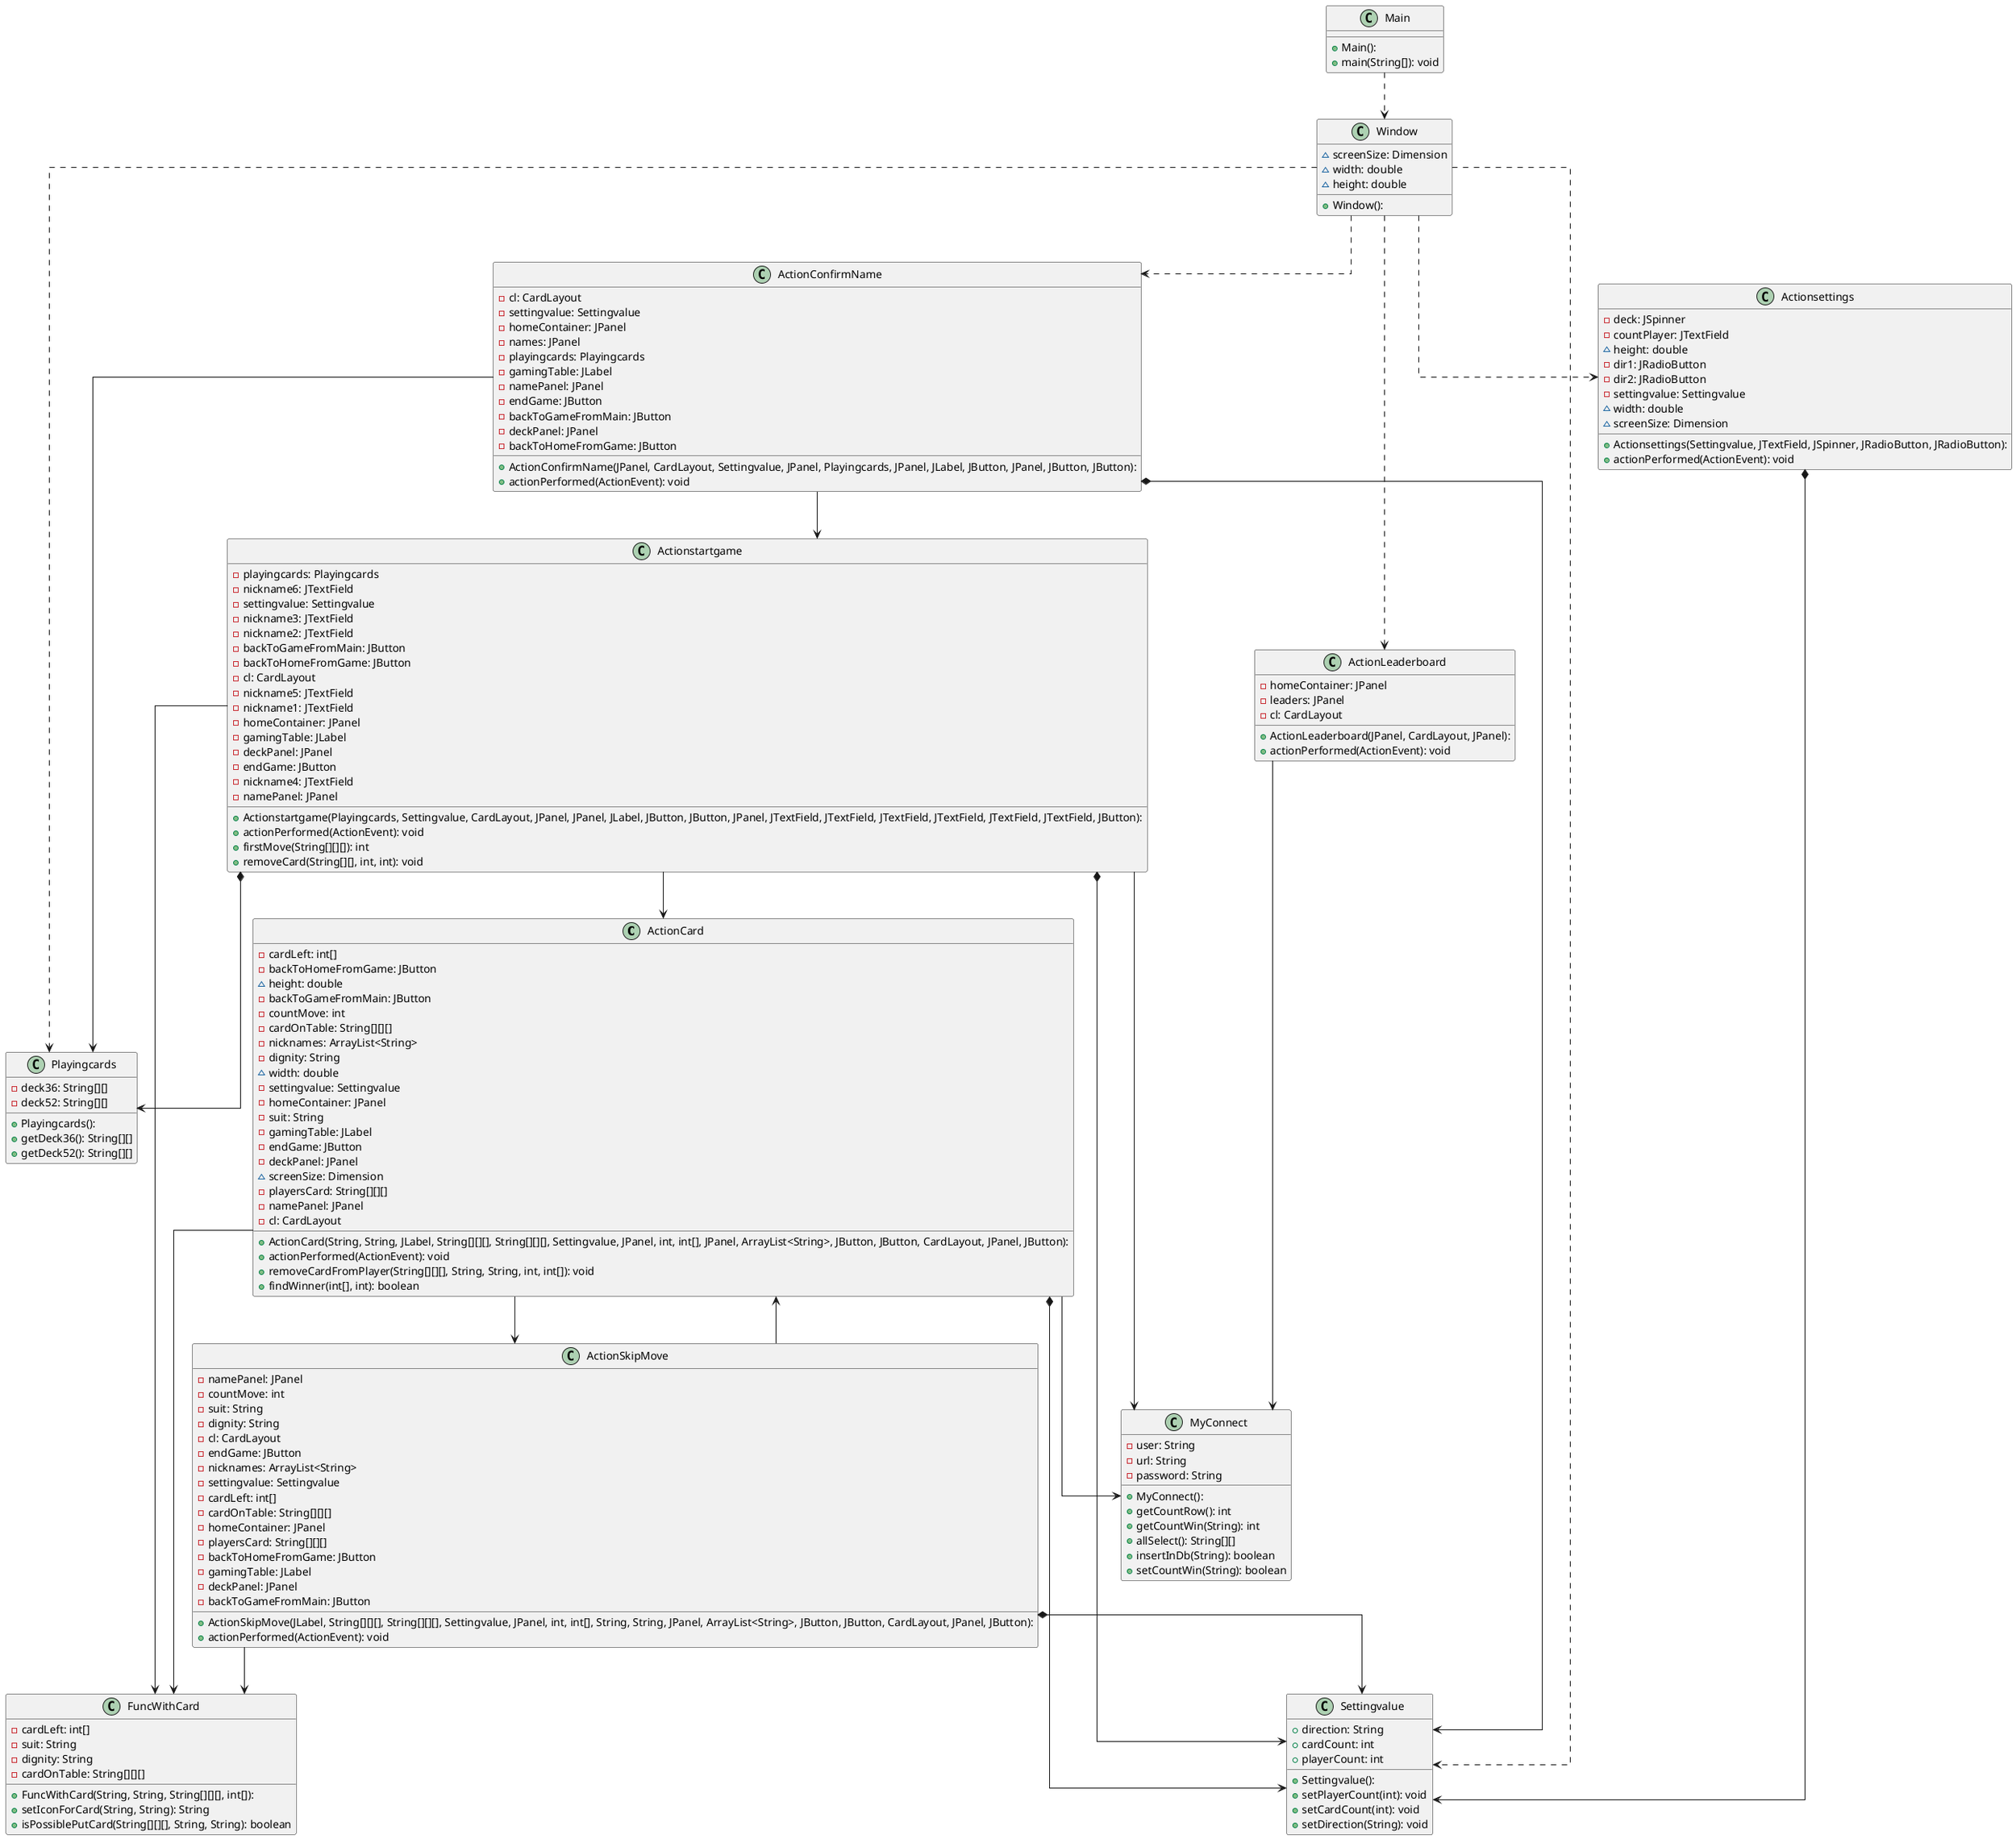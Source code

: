 @startuml

top to bottom direction
skinparam linetype ortho

class ActionCard {
  + ActionCard(String, String, JLabel, String[][][], String[][][], Settingvalue, JPanel, int, int[], JPanel, ArrayList<String>, JButton, JButton, CardLayout, JPanel, JButton):
  - cardLeft: int[]
  - backToHomeFromGame: JButton
  ~ height: double
  - backToGameFromMain: JButton
  - countMove: int
  - cardOnTable: String[][][]
  - nicknames: ArrayList<String>
  - dignity: String
  ~ width: double
  - settingvalue: Settingvalue
  - homeContainer: JPanel
  - suit: String
  - gamingTable: JLabel
  - endGame: JButton
  - deckPanel: JPanel
  ~ screenSize: Dimension
  - playersCard: String[][][]
  - namePanel: JPanel
  - cl: CardLayout
  + actionPerformed(ActionEvent): void
  + removeCardFromPlayer(String[][][], String, String, int, int[]): void
  + findWinner(int[], int): boolean
}
class ActionConfirmName {
  + ActionConfirmName(JPanel, CardLayout, Settingvalue, JPanel, Playingcards, JPanel, JLabel, JButton, JPanel, JButton, JButton):
  - cl: CardLayout
  - settingvalue: Settingvalue
  - homeContainer: JPanel
  - names: JPanel
  - playingcards: Playingcards
  - gamingTable: JLabel
  - namePanel: JPanel
  - endGame: JButton
  - backToGameFromMain: JButton
  - deckPanel: JPanel
  - backToHomeFromGame: JButton
  + actionPerformed(ActionEvent): void
}
class ActionLeaderboard {
  + ActionLeaderboard(JPanel, CardLayout, JPanel):
  - homeContainer: JPanel
  - leaders: JPanel
  - cl: CardLayout
  + actionPerformed(ActionEvent): void
}
class ActionSkipMove {
  + ActionSkipMove(JLabel, String[][][], String[][][], Settingvalue, JPanel, int, int[], String, String, JPanel, ArrayList<String>, JButton, JButton, CardLayout, JPanel, JButton):
  - namePanel: JPanel
  - countMove: int
  - suit: String
  - dignity: String
  - cl: CardLayout
  - endGame: JButton
  - nicknames: ArrayList<String>
  - settingvalue: Settingvalue
  - cardLeft: int[]
  - cardOnTable: String[][][]
  - homeContainer: JPanel
  - playersCard: String[][][]
  - backToHomeFromGame: JButton
  - gamingTable: JLabel
  - deckPanel: JPanel
  - backToGameFromMain: JButton
  + actionPerformed(ActionEvent): void
}
class Actionsettings {
  + Actionsettings(Settingvalue, JTextField, JSpinner, JRadioButton, JRadioButton):
  - deck: JSpinner
  - countPlayer: JTextField
  ~ height: double
  - dir1: JRadioButton
  - dir2: JRadioButton
  - settingvalue: Settingvalue
  ~ width: double
  ~ screenSize: Dimension
  + actionPerformed(ActionEvent): void
}
class Actionstartgame {
  + Actionstartgame(Playingcards, Settingvalue, CardLayout, JPanel, JPanel, JLabel, JButton, JButton, JPanel, JTextField, JTextField, JTextField, JTextField, JTextField, JTextField, JButton):
  - playingcards: Playingcards
  - nickname6: JTextField
  - settingvalue: Settingvalue
  - nickname3: JTextField
  - nickname2: JTextField
  - backToGameFromMain: JButton
  - backToHomeFromGame: JButton
  - cl: CardLayout
  - nickname5: JTextField
  - nickname1: JTextField
  - homeContainer: JPanel
  - gamingTable: JLabel
  - deckPanel: JPanel
  - endGame: JButton
  - nickname4: JTextField
  - namePanel: JPanel
  + actionPerformed(ActionEvent): void
  + firstMove(String[][][]): int
  + removeCard(String[][], int, int): void
}
class FuncWithCard {
  + FuncWithCard(String, String, String[][][], int[]):
  - cardLeft: int[]
  - suit: String
  - dignity: String
  - cardOnTable: String[][][]
  + setIconForCard(String, String): String
  + isPossiblePutCard(String[][][], String, String): boolean
}
class Main {
  + Main():
  + main(String[]): void
}
class MyConnect {
  + MyConnect():
  - user: String
  - url: String
  - password: String
  + getCountRow(): int
  + getCountWin(String): int
  + allSelect(): String[][]
  + insertInDb(String): boolean
  + setCountWin(String): boolean
}
class Playingcards {
  + Playingcards():
  - deck36: String[][]
  - deck52: String[][]
  + getDeck36(): String[][]
  + getDeck52(): String[][]
}
class Settingvalue {
  + Settingvalue():
  + direction: String
  + cardCount: int
  + playerCount: int
  + setPlayerCount(int): void
  + setCardCount(int): void
  + setDirection(String): void
}
class Window {
  + Window():
  ~ screenSize: Dimension
  ~ width: double
  ~ height: double
}

ActionCard         -->  ActionSkipMove
ActionCard         -->  FuncWithCard
ActionCard         -->  MyConnect
ActionCard         *-->  Settingvalue
ActionConfirmName  -->  Actionstartgame
ActionConfirmName -->  Playingcards
ActionConfirmName *--> Settingvalue
ActionLeaderboard  -->  MyConnect
ActionSkipMove     -->  ActionCard
ActionSkipMove     -->  FuncWithCard
ActionSkipMove     *-->  Settingvalue
Actionsettings    *--> Settingvalue
Actionstartgame    -->  ActionCard
Actionstartgame    -->  FuncWithCard
Actionstartgame    -->  MyConnect
Actionstartgame   *-->  Playingcards
Actionstartgame    *-->  Settingvalue
Main               ..>  Window
Window             ..>  ActionConfirmName
Window             ..>  ActionLeaderboard
Window             ..>  Actionsettings
Window             ..>  Playingcards
Window             ..>  Settingvalue
@enduml

